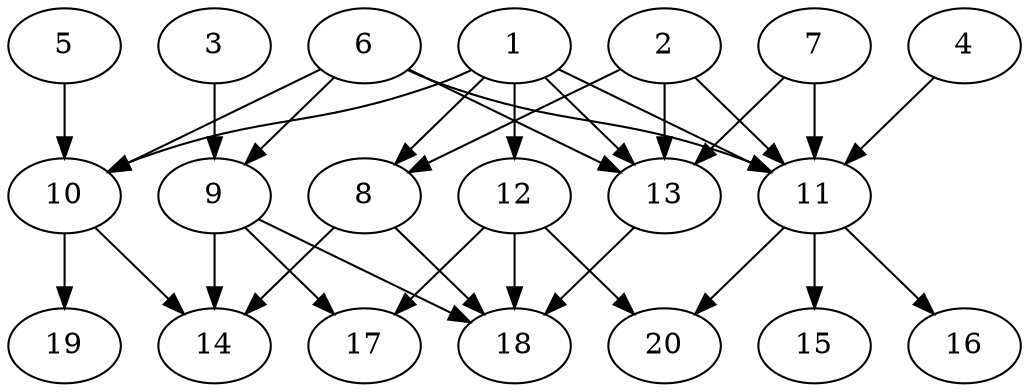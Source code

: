 // DAG automatically generated by daggen at Thu Oct  3 13:58:42 2019
// ./daggen --dot -n 20 --ccr 0.5 --fat 0.7 --regular 0.5 --density 0.6 --mindata 5242880 --maxdata 52428800 
digraph G {
  1 [size="79742976", alpha="0.16", expect_size="39871488"] 
  1 -> 8 [size ="39871488"]
  1 -> 10 [size ="39871488"]
  1 -> 11 [size ="39871488"]
  1 -> 12 [size ="39871488"]
  1 -> 13 [size ="39871488"]
  2 [size="34957312", alpha="0.14", expect_size="17478656"] 
  2 -> 8 [size ="17478656"]
  2 -> 11 [size ="17478656"]
  2 -> 13 [size ="17478656"]
  3 [size="57669632", alpha="0.10", expect_size="28834816"] 
  3 -> 9 [size ="28834816"]
  4 [size="62263296", alpha="0.05", expect_size="31131648"] 
  4 -> 11 [size ="31131648"]
  5 [size="14018560", alpha="0.17", expect_size="7009280"] 
  5 -> 10 [size ="7009280"]
  6 [size="75464704", alpha="0.11", expect_size="37732352"] 
  6 -> 9 [size ="37732352"]
  6 -> 10 [size ="37732352"]
  6 -> 11 [size ="37732352"]
  6 -> 13 [size ="37732352"]
  7 [size="52172800", alpha="0.13", expect_size="26086400"] 
  7 -> 11 [size ="26086400"]
  7 -> 13 [size ="26086400"]
  8 [size="25847808", alpha="0.15", expect_size="12923904"] 
  8 -> 14 [size ="12923904"]
  8 -> 18 [size ="12923904"]
  9 [size="93079552", alpha="0.16", expect_size="46539776"] 
  9 -> 14 [size ="46539776"]
  9 -> 17 [size ="46539776"]
  9 -> 18 [size ="46539776"]
  10 [size="24123392", alpha="0.02", expect_size="12061696"] 
  10 -> 14 [size ="12061696"]
  10 -> 19 [size ="12061696"]
  11 [size="95846400", alpha="0.03", expect_size="47923200"] 
  11 -> 15 [size ="47923200"]
  11 -> 16 [size ="47923200"]
  11 -> 20 [size ="47923200"]
  12 [size="77041664", alpha="0.19", expect_size="38520832"] 
  12 -> 17 [size ="38520832"]
  12 -> 18 [size ="38520832"]
  12 -> 20 [size ="38520832"]
  13 [size="49821696", alpha="0.07", expect_size="24910848"] 
  13 -> 18 [size ="24910848"]
  14 [size="97536000", alpha="0.06", expect_size="48768000"] 
  15 [size="25155584", alpha="0.04", expect_size="12577792"] 
  16 [size="103327744", alpha="0.15", expect_size="51663872"] 
  17 [size="62281728", alpha="0.08", expect_size="31140864"] 
  18 [size="30810112", alpha="0.20", expect_size="15405056"] 
  19 [size="99579904", alpha="0.11", expect_size="49789952"] 
  20 [size="82509824", alpha="0.10", expect_size="41254912"] 
}
